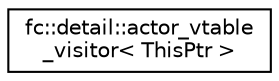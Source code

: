 digraph "Graphical Class Hierarchy"
{
  edge [fontname="Helvetica",fontsize="10",labelfontname="Helvetica",labelfontsize="10"];
  node [fontname="Helvetica",fontsize="10",shape=record];
  rankdir="LR";
  Node0 [label="fc::detail::actor_vtable\l_visitor\< ThisPtr \>",height=0.2,width=0.4,color="black", fillcolor="white", style="filled",URL="$structfc_1_1detail_1_1actor__vtable__visitor.html"];
}
